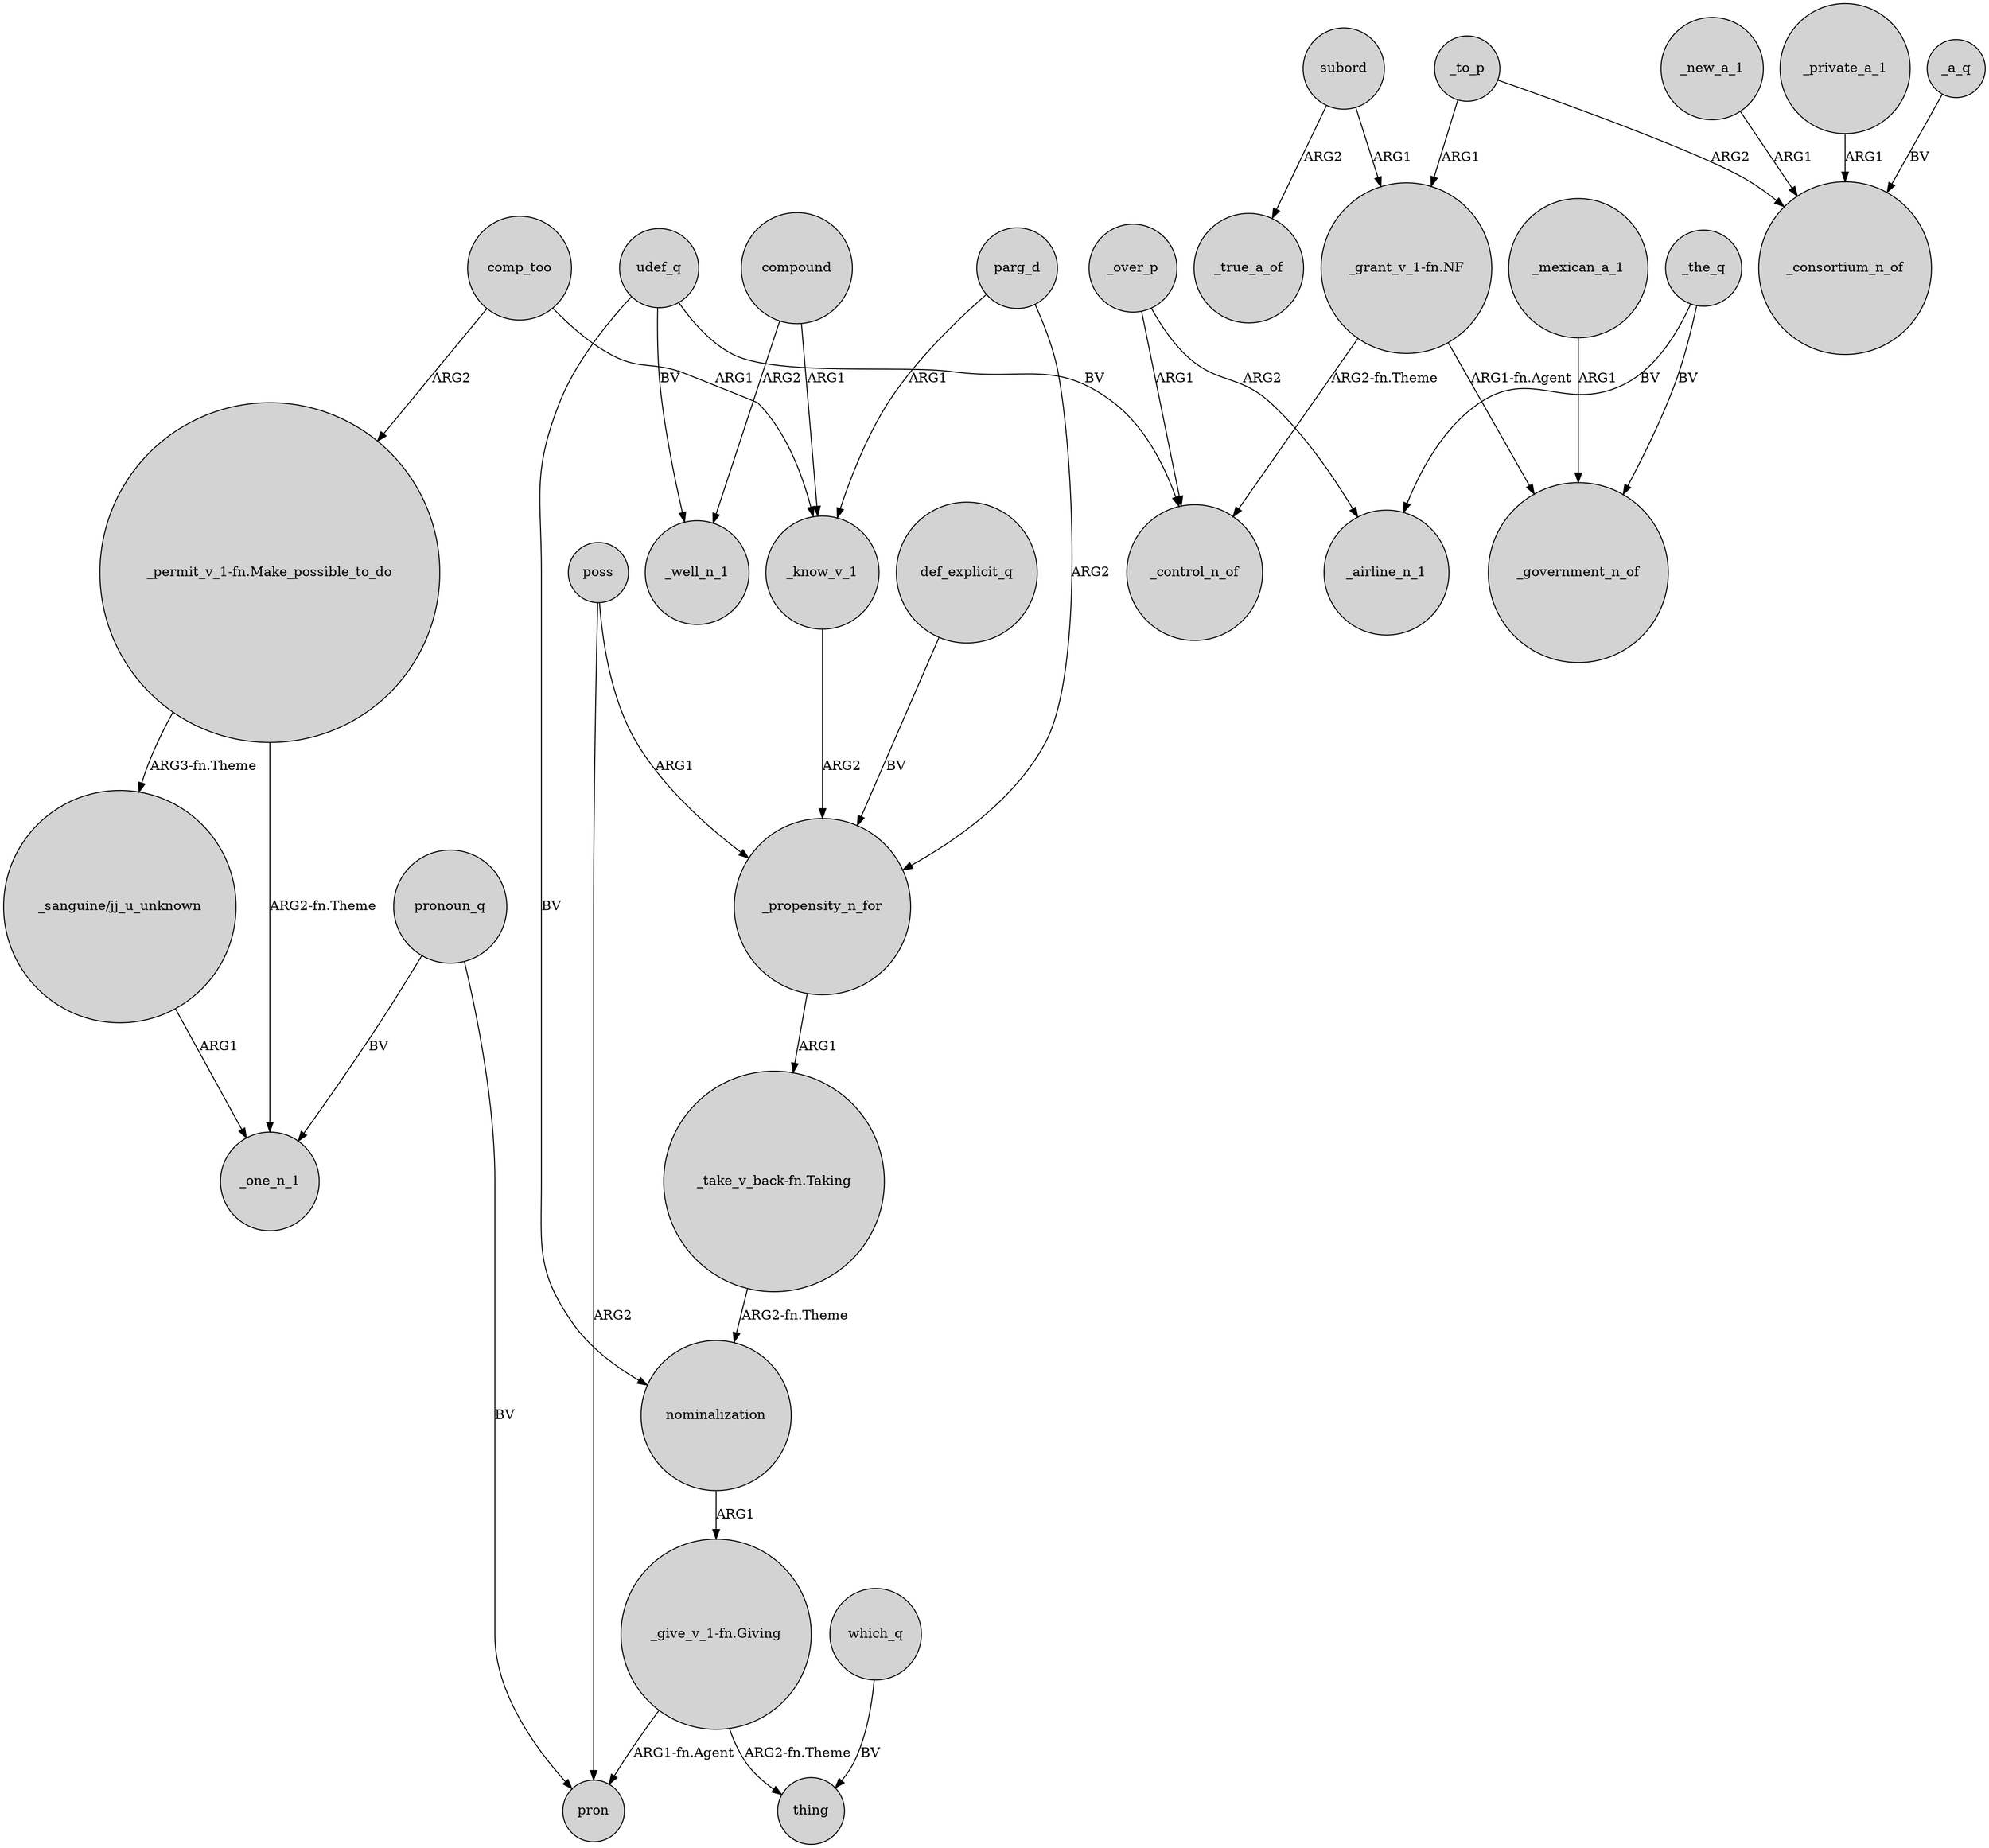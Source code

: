 digraph {
	node [shape=circle style=filled]
	"_permit_v_1-fn.Make_possible_to_do" -> _one_n_1 [label="ARG2-fn.Theme"]
	poss -> _propensity_n_for [label=ARG1]
	"_give_v_1-fn.Giving" -> thing [label="ARG2-fn.Theme"]
	"_sanguine/jj_u_unknown" -> _one_n_1 [label=ARG1]
	poss -> pron [label=ARG2]
	_know_v_1 -> _propensity_n_for [label=ARG2]
	_new_a_1 -> _consortium_n_of [label=ARG1]
	udef_q -> _control_n_of [label=BV]
	subord -> _true_a_of [label=ARG2]
	compound -> _know_v_1 [label=ARG1]
	_mexican_a_1 -> _government_n_of [label=ARG1]
	parg_d -> _propensity_n_for [label=ARG2]
	_over_p -> _airline_n_1 [label=ARG2]
	_over_p -> _control_n_of [label=ARG1]
	def_explicit_q -> _propensity_n_for [label=BV]
	compound -> _well_n_1 [label=ARG2]
	_to_p -> "_grant_v_1-fn.NF" [label=ARG1]
	"_give_v_1-fn.Giving" -> pron [label="ARG1-fn.Agent"]
	subord -> "_grant_v_1-fn.NF" [label=ARG1]
	comp_too -> _know_v_1 [label=ARG1]
	"_grant_v_1-fn.NF" -> _government_n_of [label="ARG1-fn.Agent"]
	pronoun_q -> pron [label=BV]
	_to_p -> _consortium_n_of [label=ARG2]
	comp_too -> "_permit_v_1-fn.Make_possible_to_do" [label=ARG2]
	_the_q -> _airline_n_1 [label=BV]
	"_take_v_back-fn.Taking" -> nominalization [label="ARG2-fn.Theme"]
	_private_a_1 -> _consortium_n_of [label=ARG1]
	parg_d -> _know_v_1 [label=ARG1]
	udef_q -> nominalization [label=BV]
	pronoun_q -> _one_n_1 [label=BV]
	_propensity_n_for -> "_take_v_back-fn.Taking" [label=ARG1]
	nominalization -> "_give_v_1-fn.Giving" [label=ARG1]
	"_permit_v_1-fn.Make_possible_to_do" -> "_sanguine/jj_u_unknown" [label="ARG3-fn.Theme"]
	_the_q -> _government_n_of [label=BV]
	"_grant_v_1-fn.NF" -> _control_n_of [label="ARG2-fn.Theme"]
	udef_q -> _well_n_1 [label=BV]
	_a_q -> _consortium_n_of [label=BV]
	which_q -> thing [label=BV]
}
